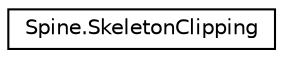 digraph "그래픽컬한 클래스 계통도"
{
 // LATEX_PDF_SIZE
  edge [fontname="Helvetica",fontsize="10",labelfontname="Helvetica",labelfontsize="10"];
  node [fontname="Helvetica",fontsize="10",shape=record];
  rankdir="LR";
  Node0 [label="Spine.SkeletonClipping",height=0.2,width=0.4,color="black", fillcolor="white", style="filled",URL="$class_spine_1_1_skeleton_clipping.html",tooltip=" "];
}
